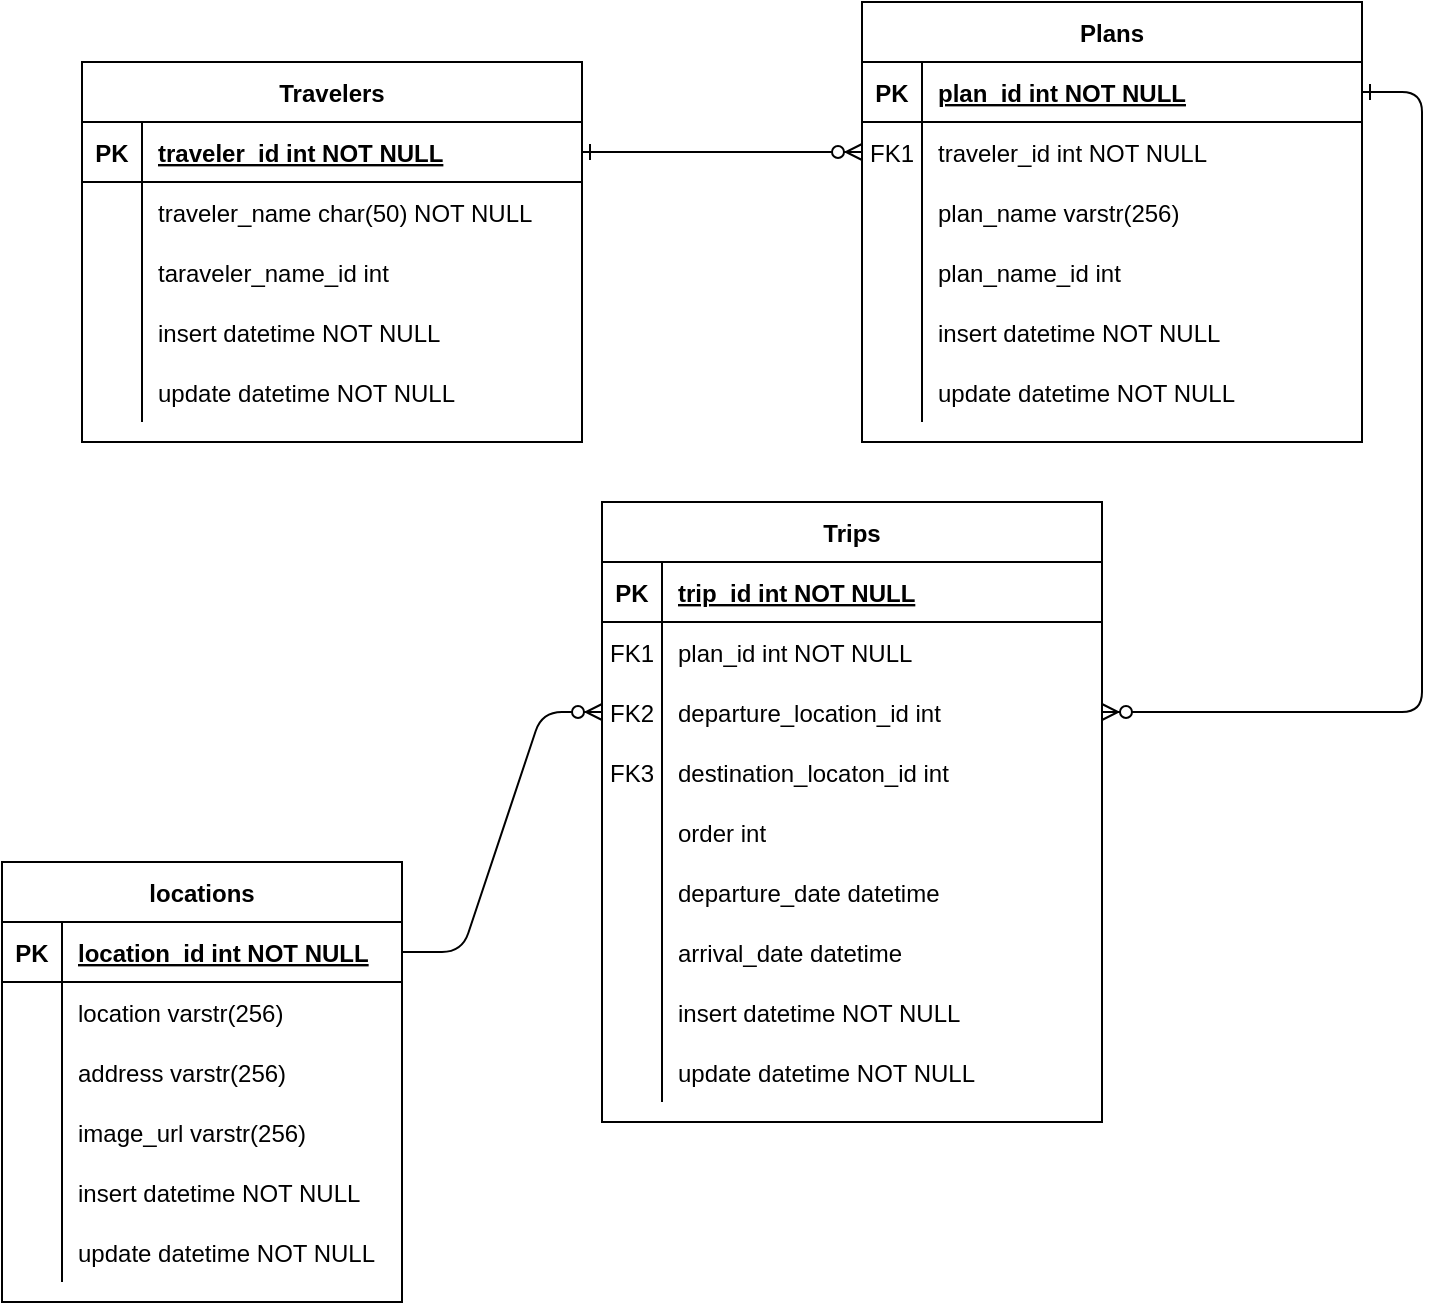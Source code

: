 <mxfile version="13.4.1" type="github">
  <diagram id="R2lEEEUBdFMjLlhIrx00" name="Page-1">
    <mxGraphModel dx="1186" dy="653" grid="1" gridSize="10" guides="1" tooltips="1" connect="1" arrows="1" fold="1" page="1" pageScale="1" pageWidth="850" pageHeight="1100" math="0" shadow="0" extFonts="Permanent Marker^https://fonts.googleapis.com/css?family=Permanent+Marker">
      <root>
        <mxCell id="0" />
        <mxCell id="1" parent="0" />
        <mxCell id="C-vyLk0tnHw3VtMMgP7b-1" value="" style="edgeStyle=entityRelationEdgeStyle;endArrow=ERzeroToMany;startArrow=ERone;endFill=1;startFill=0;" parent="1" source="C-vyLk0tnHw3VtMMgP7b-24" target="C-vyLk0tnHw3VtMMgP7b-6" edge="1">
          <mxGeometry width="100" height="100" relative="1" as="geometry">
            <mxPoint x="340" y="720" as="sourcePoint" />
            <mxPoint x="440" y="620" as="targetPoint" />
          </mxGeometry>
        </mxCell>
        <mxCell id="C-vyLk0tnHw3VtMMgP7b-12" value="" style="edgeStyle=entityRelationEdgeStyle;endArrow=ERzeroToMany;startArrow=ERone;endFill=1;startFill=0;" parent="1" source="C-vyLk0tnHw3VtMMgP7b-3" target="C-vyLk0tnHw3VtMMgP7b-17" edge="1">
          <mxGeometry width="100" height="100" relative="1" as="geometry">
            <mxPoint x="400" y="180" as="sourcePoint" />
            <mxPoint x="460" y="205" as="targetPoint" />
          </mxGeometry>
        </mxCell>
        <mxCell id="DpJ3JhVT5KA6zE6sPH7z-56" value="" style="edgeStyle=entityRelationEdgeStyle;fontSize=12;html=1;endArrow=ERzeroToMany;endFill=1;exitX=1;exitY=0.5;exitDx=0;exitDy=0;entryX=0;entryY=0.5;entryDx=0;entryDy=0;" parent="1" source="DpJ3JhVT5KA6zE6sPH7z-38" target="C-vyLk0tnHw3VtMMgP7b-17" edge="1">
          <mxGeometry width="100" height="100" relative="1" as="geometry">
            <mxPoint x="250" y="560" as="sourcePoint" />
            <mxPoint x="310" y="450" as="targetPoint" />
          </mxGeometry>
        </mxCell>
        <mxCell id="C-vyLk0tnHw3VtMMgP7b-13" value="Trips" style="shape=table;startSize=30;container=1;collapsible=1;childLayout=tableLayout;fixedRows=1;rowLines=0;fontStyle=1;align=center;resizeLast=1;" parent="1" vertex="1">
          <mxGeometry x="320" y="340" width="250" height="310" as="geometry">
            <mxRectangle x="450" y="280" width="60" height="30" as="alternateBounds" />
          </mxGeometry>
        </mxCell>
        <mxCell id="C-vyLk0tnHw3VtMMgP7b-14" value="" style="shape=partialRectangle;collapsible=0;dropTarget=0;pointerEvents=0;fillColor=none;points=[[0,0.5],[1,0.5]];portConstraint=eastwest;top=0;left=0;right=0;bottom=1;" parent="C-vyLk0tnHw3VtMMgP7b-13" vertex="1">
          <mxGeometry y="30" width="250" height="30" as="geometry" />
        </mxCell>
        <mxCell id="C-vyLk0tnHw3VtMMgP7b-15" value="PK" style="shape=partialRectangle;overflow=hidden;connectable=0;fillColor=none;top=0;left=0;bottom=0;right=0;fontStyle=1;" parent="C-vyLk0tnHw3VtMMgP7b-14" vertex="1">
          <mxGeometry width="30" height="30" as="geometry" />
        </mxCell>
        <mxCell id="C-vyLk0tnHw3VtMMgP7b-16" value="trip_id int NOT NULL " style="shape=partialRectangle;overflow=hidden;connectable=0;fillColor=none;top=0;left=0;bottom=0;right=0;align=left;spacingLeft=6;fontStyle=5;" parent="C-vyLk0tnHw3VtMMgP7b-14" vertex="1">
          <mxGeometry x="30" width="220" height="30" as="geometry" />
        </mxCell>
        <mxCell id="DpJ3JhVT5KA6zE6sPH7z-31" style="shape=partialRectangle;collapsible=0;dropTarget=0;pointerEvents=0;fillColor=none;points=[[0,0.5],[1,0.5]];portConstraint=eastwest;top=0;left=0;right=0;bottom=0;" parent="C-vyLk0tnHw3VtMMgP7b-13" vertex="1">
          <mxGeometry y="60" width="250" height="30" as="geometry" />
        </mxCell>
        <mxCell id="DpJ3JhVT5KA6zE6sPH7z-32" value="FK1" style="shape=partialRectangle;overflow=hidden;connectable=0;fillColor=none;top=0;left=0;bottom=0;right=0;" parent="DpJ3JhVT5KA6zE6sPH7z-31" vertex="1">
          <mxGeometry width="30" height="30" as="geometry" />
        </mxCell>
        <mxCell id="DpJ3JhVT5KA6zE6sPH7z-33" value="plan_id int NOT NULL" style="shape=partialRectangle;overflow=hidden;connectable=0;fillColor=none;top=0;left=0;bottom=0;right=0;align=left;spacingLeft=6;" parent="DpJ3JhVT5KA6zE6sPH7z-31" vertex="1">
          <mxGeometry x="30" width="220" height="30" as="geometry" />
        </mxCell>
        <mxCell id="C-vyLk0tnHw3VtMMgP7b-17" value="" style="shape=partialRectangle;collapsible=0;dropTarget=0;pointerEvents=0;fillColor=none;points=[[0,0.5],[1,0.5]];portConstraint=eastwest;top=0;left=0;right=0;bottom=0;" parent="C-vyLk0tnHw3VtMMgP7b-13" vertex="1">
          <mxGeometry y="90" width="250" height="30" as="geometry" />
        </mxCell>
        <mxCell id="C-vyLk0tnHw3VtMMgP7b-18" value="FK2" style="shape=partialRectangle;overflow=hidden;connectable=0;fillColor=none;top=0;left=0;bottom=0;right=0;" parent="C-vyLk0tnHw3VtMMgP7b-17" vertex="1">
          <mxGeometry width="30" height="30" as="geometry" />
        </mxCell>
        <mxCell id="C-vyLk0tnHw3VtMMgP7b-19" value="departure_location_id int" style="shape=partialRectangle;overflow=hidden;connectable=0;fillColor=none;top=0;left=0;bottom=0;right=0;align=left;spacingLeft=6;" parent="C-vyLk0tnHw3VtMMgP7b-17" vertex="1">
          <mxGeometry x="30" width="220" height="30" as="geometry" />
        </mxCell>
        <mxCell id="DpJ3JhVT5KA6zE6sPH7z-19" style="shape=partialRectangle;collapsible=0;dropTarget=0;pointerEvents=0;fillColor=none;points=[[0,0.5],[1,0.5]];portConstraint=eastwest;top=0;left=0;right=0;bottom=0;" parent="C-vyLk0tnHw3VtMMgP7b-13" vertex="1">
          <mxGeometry y="120" width="250" height="30" as="geometry" />
        </mxCell>
        <mxCell id="DpJ3JhVT5KA6zE6sPH7z-20" value="FK3" style="shape=partialRectangle;overflow=hidden;connectable=0;fillColor=none;top=0;left=0;bottom=0;right=0;" parent="DpJ3JhVT5KA6zE6sPH7z-19" vertex="1">
          <mxGeometry width="30" height="30" as="geometry" />
        </mxCell>
        <mxCell id="DpJ3JhVT5KA6zE6sPH7z-21" value="destination_locaton_id int" style="shape=partialRectangle;overflow=hidden;connectable=0;fillColor=none;top=0;left=0;bottom=0;right=0;align=left;spacingLeft=6;" parent="DpJ3JhVT5KA6zE6sPH7z-19" vertex="1">
          <mxGeometry x="30" width="220" height="30" as="geometry" />
        </mxCell>
        <mxCell id="OcKX6SyRcNT8X7n-72YM-4" style="shape=partialRectangle;collapsible=0;dropTarget=0;pointerEvents=0;fillColor=none;points=[[0,0.5],[1,0.5]];portConstraint=eastwest;top=0;left=0;right=0;bottom=0;" vertex="1" parent="C-vyLk0tnHw3VtMMgP7b-13">
          <mxGeometry y="150" width="250" height="30" as="geometry" />
        </mxCell>
        <mxCell id="OcKX6SyRcNT8X7n-72YM-5" style="shape=partialRectangle;overflow=hidden;connectable=0;fillColor=none;top=0;left=0;bottom=0;right=0;" vertex="1" parent="OcKX6SyRcNT8X7n-72YM-4">
          <mxGeometry width="30" height="30" as="geometry" />
        </mxCell>
        <mxCell id="OcKX6SyRcNT8X7n-72YM-6" value="order int" style="shape=partialRectangle;overflow=hidden;connectable=0;fillColor=none;top=0;left=0;bottom=0;right=0;align=left;spacingLeft=6;" vertex="1" parent="OcKX6SyRcNT8X7n-72YM-4">
          <mxGeometry x="30" width="220" height="30" as="geometry" />
        </mxCell>
        <mxCell id="DpJ3JhVT5KA6zE6sPH7z-28" style="shape=partialRectangle;collapsible=0;dropTarget=0;pointerEvents=0;fillColor=none;points=[[0,0.5],[1,0.5]];portConstraint=eastwest;top=0;left=0;right=0;bottom=0;" parent="C-vyLk0tnHw3VtMMgP7b-13" vertex="1">
          <mxGeometry y="180" width="250" height="30" as="geometry" />
        </mxCell>
        <mxCell id="DpJ3JhVT5KA6zE6sPH7z-29" style="shape=partialRectangle;overflow=hidden;connectable=0;fillColor=none;top=0;left=0;bottom=0;right=0;" parent="DpJ3JhVT5KA6zE6sPH7z-28" vertex="1">
          <mxGeometry width="30" height="30" as="geometry" />
        </mxCell>
        <mxCell id="DpJ3JhVT5KA6zE6sPH7z-30" value="departure_date datetime" style="shape=partialRectangle;overflow=hidden;connectable=0;fillColor=none;top=0;left=0;bottom=0;right=0;align=left;spacingLeft=6;" parent="DpJ3JhVT5KA6zE6sPH7z-28" vertex="1">
          <mxGeometry x="30" width="220" height="30" as="geometry" />
        </mxCell>
        <mxCell id="DpJ3JhVT5KA6zE6sPH7z-25" style="shape=partialRectangle;collapsible=0;dropTarget=0;pointerEvents=0;fillColor=none;points=[[0,0.5],[1,0.5]];portConstraint=eastwest;top=0;left=0;right=0;bottom=0;" parent="C-vyLk0tnHw3VtMMgP7b-13" vertex="1">
          <mxGeometry y="210" width="250" height="30" as="geometry" />
        </mxCell>
        <mxCell id="DpJ3JhVT5KA6zE6sPH7z-26" style="shape=partialRectangle;overflow=hidden;connectable=0;fillColor=none;top=0;left=0;bottom=0;right=0;" parent="DpJ3JhVT5KA6zE6sPH7z-25" vertex="1">
          <mxGeometry width="30" height="30" as="geometry" />
        </mxCell>
        <mxCell id="DpJ3JhVT5KA6zE6sPH7z-27" value="arrival_date datetime" style="shape=partialRectangle;overflow=hidden;connectable=0;fillColor=none;top=0;left=0;bottom=0;right=0;align=left;spacingLeft=6;" parent="DpJ3JhVT5KA6zE6sPH7z-25" vertex="1">
          <mxGeometry x="30" width="220" height="30" as="geometry" />
        </mxCell>
        <mxCell id="C-vyLk0tnHw3VtMMgP7b-20" value="" style="shape=partialRectangle;collapsible=0;dropTarget=0;pointerEvents=0;fillColor=none;points=[[0,0.5],[1,0.5]];portConstraint=eastwest;top=0;left=0;right=0;bottom=0;" parent="C-vyLk0tnHw3VtMMgP7b-13" vertex="1">
          <mxGeometry y="240" width="250" height="30" as="geometry" />
        </mxCell>
        <mxCell id="C-vyLk0tnHw3VtMMgP7b-21" value="" style="shape=partialRectangle;overflow=hidden;connectable=0;fillColor=none;top=0;left=0;bottom=0;right=0;" parent="C-vyLk0tnHw3VtMMgP7b-20" vertex="1">
          <mxGeometry width="30" height="30" as="geometry" />
        </mxCell>
        <mxCell id="C-vyLk0tnHw3VtMMgP7b-22" value="insert datetime NOT NULL" style="shape=partialRectangle;overflow=hidden;connectable=0;fillColor=none;top=0;left=0;bottom=0;right=0;align=left;spacingLeft=6;" parent="C-vyLk0tnHw3VtMMgP7b-20" vertex="1">
          <mxGeometry x="30" width="220" height="30" as="geometry" />
        </mxCell>
        <mxCell id="DpJ3JhVT5KA6zE6sPH7z-13" style="shape=partialRectangle;collapsible=0;dropTarget=0;pointerEvents=0;fillColor=none;points=[[0,0.5],[1,0.5]];portConstraint=eastwest;top=0;left=0;right=0;bottom=0;" parent="C-vyLk0tnHw3VtMMgP7b-13" vertex="1">
          <mxGeometry y="270" width="250" height="30" as="geometry" />
        </mxCell>
        <mxCell id="DpJ3JhVT5KA6zE6sPH7z-14" style="shape=partialRectangle;overflow=hidden;connectable=0;fillColor=none;top=0;left=0;bottom=0;right=0;" parent="DpJ3JhVT5KA6zE6sPH7z-13" vertex="1">
          <mxGeometry width="30" height="30" as="geometry" />
        </mxCell>
        <mxCell id="DpJ3JhVT5KA6zE6sPH7z-15" value="update datetime NOT NULL" style="shape=partialRectangle;overflow=hidden;connectable=0;fillColor=none;top=0;left=0;bottom=0;right=0;align=left;spacingLeft=6;" parent="DpJ3JhVT5KA6zE6sPH7z-13" vertex="1">
          <mxGeometry x="30" width="220" height="30" as="geometry" />
        </mxCell>
        <mxCell id="C-vyLk0tnHw3VtMMgP7b-2" value="Plans" style="shape=table;startSize=30;container=1;collapsible=1;childLayout=tableLayout;fixedRows=1;rowLines=0;fontStyle=1;align=center;resizeLast=1;" parent="1" vertex="1">
          <mxGeometry x="450" y="90" width="250" height="220" as="geometry" />
        </mxCell>
        <mxCell id="C-vyLk0tnHw3VtMMgP7b-3" value="" style="shape=partialRectangle;collapsible=0;dropTarget=0;pointerEvents=0;fillColor=none;points=[[0,0.5],[1,0.5]];portConstraint=eastwest;top=0;left=0;right=0;bottom=1;" parent="C-vyLk0tnHw3VtMMgP7b-2" vertex="1">
          <mxGeometry y="30" width="250" height="30" as="geometry" />
        </mxCell>
        <mxCell id="C-vyLk0tnHw3VtMMgP7b-4" value="PK" style="shape=partialRectangle;overflow=hidden;connectable=0;fillColor=none;top=0;left=0;bottom=0;right=0;fontStyle=1;" parent="C-vyLk0tnHw3VtMMgP7b-3" vertex="1">
          <mxGeometry width="30" height="30" as="geometry" />
        </mxCell>
        <mxCell id="C-vyLk0tnHw3VtMMgP7b-5" value="plan_id int NOT NULL " style="shape=partialRectangle;overflow=hidden;connectable=0;fillColor=none;top=0;left=0;bottom=0;right=0;align=left;spacingLeft=6;fontStyle=5;" parent="C-vyLk0tnHw3VtMMgP7b-3" vertex="1">
          <mxGeometry x="30" width="220" height="30" as="geometry" />
        </mxCell>
        <mxCell id="C-vyLk0tnHw3VtMMgP7b-6" value="" style="shape=partialRectangle;collapsible=0;dropTarget=0;pointerEvents=0;fillColor=none;points=[[0,0.5],[1,0.5]];portConstraint=eastwest;top=0;left=0;right=0;bottom=0;" parent="C-vyLk0tnHw3VtMMgP7b-2" vertex="1">
          <mxGeometry y="60" width="250" height="30" as="geometry" />
        </mxCell>
        <mxCell id="C-vyLk0tnHw3VtMMgP7b-7" value="FK1" style="shape=partialRectangle;overflow=hidden;connectable=0;fillColor=none;top=0;left=0;bottom=0;right=0;" parent="C-vyLk0tnHw3VtMMgP7b-6" vertex="1">
          <mxGeometry width="30" height="30" as="geometry" />
        </mxCell>
        <mxCell id="C-vyLk0tnHw3VtMMgP7b-8" value="traveler_id int NOT NULL" style="shape=partialRectangle;overflow=hidden;connectable=0;fillColor=none;top=0;left=0;bottom=0;right=0;align=left;spacingLeft=6;" parent="C-vyLk0tnHw3VtMMgP7b-6" vertex="1">
          <mxGeometry x="30" width="220" height="30" as="geometry" />
        </mxCell>
        <mxCell id="DpJ3JhVT5KA6zE6sPH7z-34" style="shape=partialRectangle;collapsible=0;dropTarget=0;pointerEvents=0;fillColor=none;points=[[0,0.5],[1,0.5]];portConstraint=eastwest;top=0;left=0;right=0;bottom=0;" parent="C-vyLk0tnHw3VtMMgP7b-2" vertex="1">
          <mxGeometry y="90" width="250" height="30" as="geometry" />
        </mxCell>
        <mxCell id="DpJ3JhVT5KA6zE6sPH7z-35" style="shape=partialRectangle;overflow=hidden;connectable=0;fillColor=none;top=0;left=0;bottom=0;right=0;" parent="DpJ3JhVT5KA6zE6sPH7z-34" vertex="1">
          <mxGeometry width="30" height="30" as="geometry" />
        </mxCell>
        <mxCell id="DpJ3JhVT5KA6zE6sPH7z-36" value="plan_name varstr(256)" style="shape=partialRectangle;overflow=hidden;connectable=0;fillColor=none;top=0;left=0;bottom=0;right=0;align=left;spacingLeft=6;" parent="DpJ3JhVT5KA6zE6sPH7z-34" vertex="1">
          <mxGeometry x="30" width="220" height="30" as="geometry" />
        </mxCell>
        <mxCell id="DpJ3JhVT5KA6zE6sPH7z-61" style="shape=partialRectangle;collapsible=0;dropTarget=0;pointerEvents=0;fillColor=none;points=[[0,0.5],[1,0.5]];portConstraint=eastwest;top=0;left=0;right=0;bottom=0;" parent="C-vyLk0tnHw3VtMMgP7b-2" vertex="1">
          <mxGeometry y="120" width="250" height="30" as="geometry" />
        </mxCell>
        <mxCell id="DpJ3JhVT5KA6zE6sPH7z-62" style="shape=partialRectangle;overflow=hidden;connectable=0;fillColor=none;top=0;left=0;bottom=0;right=0;" parent="DpJ3JhVT5KA6zE6sPH7z-61" vertex="1">
          <mxGeometry width="30" height="30" as="geometry" />
        </mxCell>
        <mxCell id="DpJ3JhVT5KA6zE6sPH7z-63" value="plan_name_id int" style="shape=partialRectangle;overflow=hidden;connectable=0;fillColor=none;top=0;left=0;bottom=0;right=0;align=left;spacingLeft=6;" parent="DpJ3JhVT5KA6zE6sPH7z-61" vertex="1">
          <mxGeometry x="30" width="220" height="30" as="geometry" />
        </mxCell>
        <mxCell id="C-vyLk0tnHw3VtMMgP7b-9" value="" style="shape=partialRectangle;collapsible=0;dropTarget=0;pointerEvents=0;fillColor=none;points=[[0,0.5],[1,0.5]];portConstraint=eastwest;top=0;left=0;right=0;bottom=0;" parent="C-vyLk0tnHw3VtMMgP7b-2" vertex="1">
          <mxGeometry y="150" width="250" height="30" as="geometry" />
        </mxCell>
        <mxCell id="C-vyLk0tnHw3VtMMgP7b-10" value="" style="shape=partialRectangle;overflow=hidden;connectable=0;fillColor=none;top=0;left=0;bottom=0;right=0;" parent="C-vyLk0tnHw3VtMMgP7b-9" vertex="1">
          <mxGeometry width="30" height="30" as="geometry" />
        </mxCell>
        <mxCell id="C-vyLk0tnHw3VtMMgP7b-11" value="insert datetime NOT NULL" style="shape=partialRectangle;overflow=hidden;connectable=0;fillColor=none;top=0;left=0;bottom=0;right=0;align=left;spacingLeft=6;" parent="C-vyLk0tnHw3VtMMgP7b-9" vertex="1">
          <mxGeometry x="30" width="220" height="30" as="geometry" />
        </mxCell>
        <mxCell id="DpJ3JhVT5KA6zE6sPH7z-16" style="shape=partialRectangle;collapsible=0;dropTarget=0;pointerEvents=0;fillColor=none;points=[[0,0.5],[1,0.5]];portConstraint=eastwest;top=0;left=0;right=0;bottom=0;" parent="C-vyLk0tnHw3VtMMgP7b-2" vertex="1">
          <mxGeometry y="180" width="250" height="30" as="geometry" />
        </mxCell>
        <mxCell id="DpJ3JhVT5KA6zE6sPH7z-17" style="shape=partialRectangle;overflow=hidden;connectable=0;fillColor=none;top=0;left=0;bottom=0;right=0;" parent="DpJ3JhVT5KA6zE6sPH7z-16" vertex="1">
          <mxGeometry width="30" height="30" as="geometry" />
        </mxCell>
        <mxCell id="DpJ3JhVT5KA6zE6sPH7z-18" value="update datetime NOT NULL" style="shape=partialRectangle;overflow=hidden;connectable=0;fillColor=none;top=0;left=0;bottom=0;right=0;align=left;spacingLeft=6;" parent="DpJ3JhVT5KA6zE6sPH7z-16" vertex="1">
          <mxGeometry x="30" width="220" height="30" as="geometry" />
        </mxCell>
        <mxCell id="C-vyLk0tnHw3VtMMgP7b-23" value="Travelers" style="shape=table;startSize=30;container=1;collapsible=1;childLayout=tableLayout;fixedRows=1;rowLines=0;fontStyle=1;align=center;resizeLast=1;" parent="1" vertex="1">
          <mxGeometry x="60" y="120" width="250" height="190" as="geometry" />
        </mxCell>
        <mxCell id="C-vyLk0tnHw3VtMMgP7b-24" value="" style="shape=partialRectangle;collapsible=0;dropTarget=0;pointerEvents=0;fillColor=none;points=[[0,0.5],[1,0.5]];portConstraint=eastwest;top=0;left=0;right=0;bottom=1;" parent="C-vyLk0tnHw3VtMMgP7b-23" vertex="1">
          <mxGeometry y="30" width="250" height="30" as="geometry" />
        </mxCell>
        <mxCell id="C-vyLk0tnHw3VtMMgP7b-25" value="PK" style="shape=partialRectangle;overflow=hidden;connectable=0;fillColor=none;top=0;left=0;bottom=0;right=0;fontStyle=1;" parent="C-vyLk0tnHw3VtMMgP7b-24" vertex="1">
          <mxGeometry width="30" height="30" as="geometry" />
        </mxCell>
        <mxCell id="C-vyLk0tnHw3VtMMgP7b-26" value="traveler_id int NOT NULL " style="shape=partialRectangle;overflow=hidden;connectable=0;fillColor=none;top=0;left=0;bottom=0;right=0;align=left;spacingLeft=6;fontStyle=5;" parent="C-vyLk0tnHw3VtMMgP7b-24" vertex="1">
          <mxGeometry x="30" width="220" height="30" as="geometry" />
        </mxCell>
        <mxCell id="C-vyLk0tnHw3VtMMgP7b-27" value="" style="shape=partialRectangle;collapsible=0;dropTarget=0;pointerEvents=0;fillColor=none;points=[[0,0.5],[1,0.5]];portConstraint=eastwest;top=0;left=0;right=0;bottom=0;" parent="C-vyLk0tnHw3VtMMgP7b-23" vertex="1">
          <mxGeometry y="60" width="250" height="30" as="geometry" />
        </mxCell>
        <mxCell id="C-vyLk0tnHw3VtMMgP7b-28" value="" style="shape=partialRectangle;overflow=hidden;connectable=0;fillColor=none;top=0;left=0;bottom=0;right=0;" parent="C-vyLk0tnHw3VtMMgP7b-27" vertex="1">
          <mxGeometry width="30" height="30" as="geometry" />
        </mxCell>
        <mxCell id="C-vyLk0tnHw3VtMMgP7b-29" value="traveler_name char(50) NOT NULL" style="shape=partialRectangle;overflow=hidden;connectable=0;fillColor=none;top=0;left=0;bottom=0;right=0;align=left;spacingLeft=6;" parent="C-vyLk0tnHw3VtMMgP7b-27" vertex="1">
          <mxGeometry x="30" width="220" height="30" as="geometry" />
        </mxCell>
        <mxCell id="DpJ3JhVT5KA6zE6sPH7z-76" style="shape=partialRectangle;collapsible=0;dropTarget=0;pointerEvents=0;fillColor=none;points=[[0,0.5],[1,0.5]];portConstraint=eastwest;top=0;left=0;right=0;bottom=0;" parent="C-vyLk0tnHw3VtMMgP7b-23" vertex="1">
          <mxGeometry y="90" width="250" height="30" as="geometry" />
        </mxCell>
        <mxCell id="DpJ3JhVT5KA6zE6sPH7z-77" style="shape=partialRectangle;overflow=hidden;connectable=0;fillColor=none;top=0;left=0;bottom=0;right=0;" parent="DpJ3JhVT5KA6zE6sPH7z-76" vertex="1">
          <mxGeometry width="30" height="30" as="geometry" />
        </mxCell>
        <mxCell id="DpJ3JhVT5KA6zE6sPH7z-78" value="taraveler_name_id int" style="shape=partialRectangle;overflow=hidden;connectable=0;fillColor=none;top=0;left=0;bottom=0;right=0;align=left;spacingLeft=6;" parent="DpJ3JhVT5KA6zE6sPH7z-76" vertex="1">
          <mxGeometry x="30" width="220" height="30" as="geometry" />
        </mxCell>
        <mxCell id="DpJ3JhVT5KA6zE6sPH7z-67" style="shape=partialRectangle;collapsible=0;dropTarget=0;pointerEvents=0;fillColor=none;points=[[0,0.5],[1,0.5]];portConstraint=eastwest;top=0;left=0;right=0;bottom=0;" parent="C-vyLk0tnHw3VtMMgP7b-23" vertex="1">
          <mxGeometry y="120" width="250" height="30" as="geometry" />
        </mxCell>
        <mxCell id="DpJ3JhVT5KA6zE6sPH7z-68" style="shape=partialRectangle;overflow=hidden;connectable=0;fillColor=none;top=0;left=0;bottom=0;right=0;" parent="DpJ3JhVT5KA6zE6sPH7z-67" vertex="1">
          <mxGeometry width="30" height="30" as="geometry" />
        </mxCell>
        <mxCell id="DpJ3JhVT5KA6zE6sPH7z-69" value="insert datetime NOT NULL" style="shape=partialRectangle;overflow=hidden;connectable=0;fillColor=none;top=0;left=0;bottom=0;right=0;align=left;spacingLeft=6;" parent="DpJ3JhVT5KA6zE6sPH7z-67" vertex="1">
          <mxGeometry x="30" width="220" height="30" as="geometry" />
        </mxCell>
        <mxCell id="DpJ3JhVT5KA6zE6sPH7z-64" style="shape=partialRectangle;collapsible=0;dropTarget=0;pointerEvents=0;fillColor=none;points=[[0,0.5],[1,0.5]];portConstraint=eastwest;top=0;left=0;right=0;bottom=0;" parent="C-vyLk0tnHw3VtMMgP7b-23" vertex="1">
          <mxGeometry y="150" width="250" height="30" as="geometry" />
        </mxCell>
        <mxCell id="DpJ3JhVT5KA6zE6sPH7z-65" style="shape=partialRectangle;overflow=hidden;connectable=0;fillColor=none;top=0;left=0;bottom=0;right=0;" parent="DpJ3JhVT5KA6zE6sPH7z-64" vertex="1">
          <mxGeometry width="30" height="30" as="geometry" />
        </mxCell>
        <mxCell id="DpJ3JhVT5KA6zE6sPH7z-66" value="update datetime NOT NULL" style="shape=partialRectangle;overflow=hidden;connectable=0;fillColor=none;top=0;left=0;bottom=0;right=0;align=left;spacingLeft=6;" parent="DpJ3JhVT5KA6zE6sPH7z-64" vertex="1">
          <mxGeometry x="30" width="220" height="30" as="geometry" />
        </mxCell>
        <mxCell id="DpJ3JhVT5KA6zE6sPH7z-37" value="locations" style="shape=table;startSize=30;container=1;collapsible=1;childLayout=tableLayout;fixedRows=1;rowLines=0;fontStyle=1;align=center;resizeLast=1;" parent="1" vertex="1">
          <mxGeometry x="20" y="520" width="200" height="220" as="geometry" />
        </mxCell>
        <mxCell id="DpJ3JhVT5KA6zE6sPH7z-38" value="" style="shape=partialRectangle;collapsible=0;dropTarget=0;pointerEvents=0;fillColor=none;top=0;left=0;bottom=1;right=0;points=[[0,0.5],[1,0.5]];portConstraint=eastwest;" parent="DpJ3JhVT5KA6zE6sPH7z-37" vertex="1">
          <mxGeometry y="30" width="200" height="30" as="geometry" />
        </mxCell>
        <mxCell id="DpJ3JhVT5KA6zE6sPH7z-39" value="PK" style="shape=partialRectangle;connectable=0;fillColor=none;top=0;left=0;bottom=0;right=0;fontStyle=1;overflow=hidden;" parent="DpJ3JhVT5KA6zE6sPH7z-38" vertex="1">
          <mxGeometry width="30" height="30" as="geometry" />
        </mxCell>
        <mxCell id="DpJ3JhVT5KA6zE6sPH7z-40" value="location_id int NOT NULL" style="shape=partialRectangle;connectable=0;fillColor=none;top=0;left=0;bottom=0;right=0;align=left;spacingLeft=6;fontStyle=5;overflow=hidden;" parent="DpJ3JhVT5KA6zE6sPH7z-38" vertex="1">
          <mxGeometry x="30" width="170" height="30" as="geometry" />
        </mxCell>
        <mxCell id="DpJ3JhVT5KA6zE6sPH7z-44" value="" style="shape=partialRectangle;collapsible=0;dropTarget=0;pointerEvents=0;fillColor=none;top=0;left=0;bottom=0;right=0;points=[[0,0.5],[1,0.5]];portConstraint=eastwest;" parent="DpJ3JhVT5KA6zE6sPH7z-37" vertex="1">
          <mxGeometry y="60" width="200" height="30" as="geometry" />
        </mxCell>
        <mxCell id="DpJ3JhVT5KA6zE6sPH7z-45" value="" style="shape=partialRectangle;connectable=0;fillColor=none;top=0;left=0;bottom=0;right=0;editable=1;overflow=hidden;" parent="DpJ3JhVT5KA6zE6sPH7z-44" vertex="1">
          <mxGeometry width="30" height="30" as="geometry" />
        </mxCell>
        <mxCell id="DpJ3JhVT5KA6zE6sPH7z-46" value="location varstr(256)" style="shape=partialRectangle;connectable=0;fillColor=none;top=0;left=0;bottom=0;right=0;align=left;spacingLeft=6;overflow=hidden;" parent="DpJ3JhVT5KA6zE6sPH7z-44" vertex="1">
          <mxGeometry x="30" width="170" height="30" as="geometry" />
        </mxCell>
        <mxCell id="DpJ3JhVT5KA6zE6sPH7z-47" value="" style="shape=partialRectangle;collapsible=0;dropTarget=0;pointerEvents=0;fillColor=none;top=0;left=0;bottom=0;right=0;points=[[0,0.5],[1,0.5]];portConstraint=eastwest;" parent="DpJ3JhVT5KA6zE6sPH7z-37" vertex="1">
          <mxGeometry y="90" width="200" height="30" as="geometry" />
        </mxCell>
        <mxCell id="DpJ3JhVT5KA6zE6sPH7z-48" value="" style="shape=partialRectangle;connectable=0;fillColor=none;top=0;left=0;bottom=0;right=0;editable=1;overflow=hidden;" parent="DpJ3JhVT5KA6zE6sPH7z-47" vertex="1">
          <mxGeometry width="30" height="30" as="geometry" />
        </mxCell>
        <mxCell id="DpJ3JhVT5KA6zE6sPH7z-49" value="address varstr(256)" style="shape=partialRectangle;connectable=0;fillColor=none;top=0;left=0;bottom=0;right=0;align=left;spacingLeft=6;overflow=hidden;" parent="DpJ3JhVT5KA6zE6sPH7z-47" vertex="1">
          <mxGeometry x="30" width="170" height="30" as="geometry" />
        </mxCell>
        <mxCell id="DpJ3JhVT5KA6zE6sPH7z-58" style="shape=partialRectangle;collapsible=0;dropTarget=0;pointerEvents=0;fillColor=none;top=0;left=0;bottom=0;right=0;points=[[0,0.5],[1,0.5]];portConstraint=eastwest;" parent="DpJ3JhVT5KA6zE6sPH7z-37" vertex="1">
          <mxGeometry y="120" width="200" height="30" as="geometry" />
        </mxCell>
        <mxCell id="DpJ3JhVT5KA6zE6sPH7z-59" style="shape=partialRectangle;connectable=0;fillColor=none;top=0;left=0;bottom=0;right=0;editable=1;overflow=hidden;" parent="DpJ3JhVT5KA6zE6sPH7z-58" vertex="1">
          <mxGeometry width="30" height="30" as="geometry" />
        </mxCell>
        <mxCell id="DpJ3JhVT5KA6zE6sPH7z-60" value="image_url varstr(256)" style="shape=partialRectangle;connectable=0;fillColor=none;top=0;left=0;bottom=0;right=0;align=left;spacingLeft=6;overflow=hidden;" parent="DpJ3JhVT5KA6zE6sPH7z-58" vertex="1">
          <mxGeometry x="30" width="170" height="30" as="geometry" />
        </mxCell>
        <mxCell id="DpJ3JhVT5KA6zE6sPH7z-73" style="shape=partialRectangle;collapsible=0;dropTarget=0;pointerEvents=0;fillColor=none;top=0;left=0;bottom=0;right=0;points=[[0,0.5],[1,0.5]];portConstraint=eastwest;" parent="DpJ3JhVT5KA6zE6sPH7z-37" vertex="1">
          <mxGeometry y="150" width="200" height="30" as="geometry" />
        </mxCell>
        <mxCell id="DpJ3JhVT5KA6zE6sPH7z-74" style="shape=partialRectangle;connectable=0;fillColor=none;top=0;left=0;bottom=0;right=0;editable=1;overflow=hidden;" parent="DpJ3JhVT5KA6zE6sPH7z-73" vertex="1">
          <mxGeometry width="30" height="30" as="geometry" />
        </mxCell>
        <mxCell id="DpJ3JhVT5KA6zE6sPH7z-75" value="insert datetime NOT NULL" style="shape=partialRectangle;connectable=0;fillColor=none;top=0;left=0;bottom=0;right=0;align=left;spacingLeft=6;overflow=hidden;" parent="DpJ3JhVT5KA6zE6sPH7z-73" vertex="1">
          <mxGeometry x="30" width="170" height="30" as="geometry" />
        </mxCell>
        <mxCell id="DpJ3JhVT5KA6zE6sPH7z-70" style="shape=partialRectangle;collapsible=0;dropTarget=0;pointerEvents=0;fillColor=none;top=0;left=0;bottom=0;right=0;points=[[0,0.5],[1,0.5]];portConstraint=eastwest;" parent="DpJ3JhVT5KA6zE6sPH7z-37" vertex="1">
          <mxGeometry y="180" width="200" height="30" as="geometry" />
        </mxCell>
        <mxCell id="DpJ3JhVT5KA6zE6sPH7z-71" style="shape=partialRectangle;connectable=0;fillColor=none;top=0;left=0;bottom=0;right=0;editable=1;overflow=hidden;" parent="DpJ3JhVT5KA6zE6sPH7z-70" vertex="1">
          <mxGeometry width="30" height="30" as="geometry" />
        </mxCell>
        <mxCell id="DpJ3JhVT5KA6zE6sPH7z-72" value="update datetime NOT NULL" style="shape=partialRectangle;connectable=0;fillColor=none;top=0;left=0;bottom=0;right=0;align=left;spacingLeft=6;overflow=hidden;" parent="DpJ3JhVT5KA6zE6sPH7z-70" vertex="1">
          <mxGeometry x="30" width="170" height="30" as="geometry" />
        </mxCell>
      </root>
    </mxGraphModel>
  </diagram>
</mxfile>
